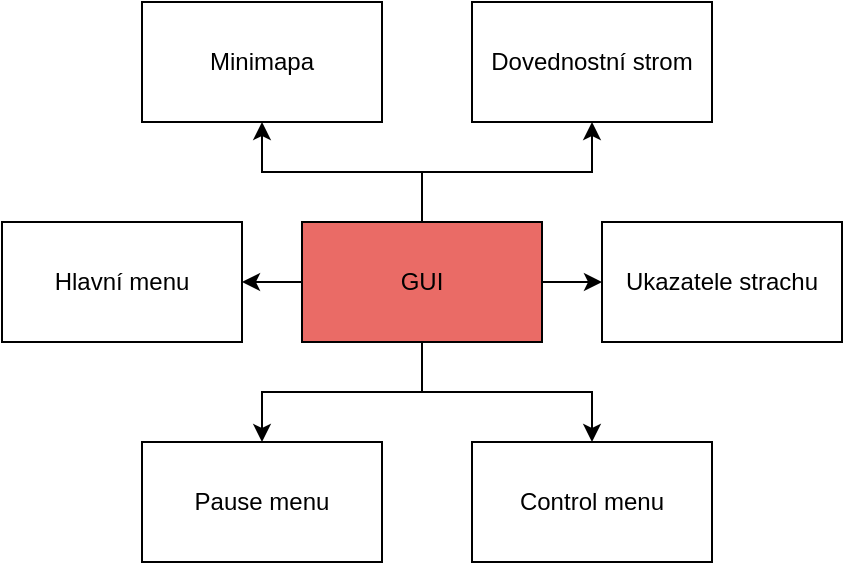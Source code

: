 <mxfile version="24.2.7" type="device">
  <diagram name="Stránka-1" id="dgNCbD_q-P_MrBVbR7Jg">
    <mxGraphModel dx="1674" dy="772" grid="1" gridSize="10" guides="1" tooltips="1" connect="1" arrows="1" fold="1" page="1" pageScale="1" pageWidth="850" pageHeight="1100" math="0" shadow="0">
      <root>
        <mxCell id="0" />
        <mxCell id="1" parent="0" />
        <mxCell id="7FbfTPjdWn3cD7pao0Ze-7" style="edgeStyle=orthogonalEdgeStyle;rounded=0;orthogonalLoop=1;jettySize=auto;html=1;entryX=1;entryY=0.5;entryDx=0;entryDy=0;" parent="1" source="7FbfTPjdWn3cD7pao0Ze-1" target="7FbfTPjdWn3cD7pao0Ze-2" edge="1">
          <mxGeometry relative="1" as="geometry" />
        </mxCell>
        <mxCell id="7FbfTPjdWn3cD7pao0Ze-8" style="edgeStyle=orthogonalEdgeStyle;rounded=0;orthogonalLoop=1;jettySize=auto;html=1;entryX=0.5;entryY=1;entryDx=0;entryDy=0;" parent="1" source="7FbfTPjdWn3cD7pao0Ze-1" target="7FbfTPjdWn3cD7pao0Ze-6" edge="1">
          <mxGeometry relative="1" as="geometry" />
        </mxCell>
        <mxCell id="7FbfTPjdWn3cD7pao0Ze-9" style="edgeStyle=orthogonalEdgeStyle;rounded=0;orthogonalLoop=1;jettySize=auto;html=1;entryX=0;entryY=0.5;entryDx=0;entryDy=0;" parent="1" source="7FbfTPjdWn3cD7pao0Ze-1" target="7FbfTPjdWn3cD7pao0Ze-5" edge="1">
          <mxGeometry relative="1" as="geometry" />
        </mxCell>
        <mxCell id="7FbfTPjdWn3cD7pao0Ze-10" style="edgeStyle=orthogonalEdgeStyle;rounded=0;orthogonalLoop=1;jettySize=auto;html=1;entryX=0.5;entryY=0;entryDx=0;entryDy=0;" parent="1" source="7FbfTPjdWn3cD7pao0Ze-1" target="7FbfTPjdWn3cD7pao0Ze-4" edge="1">
          <mxGeometry relative="1" as="geometry" />
        </mxCell>
        <mxCell id="7FbfTPjdWn3cD7pao0Ze-11" style="edgeStyle=orthogonalEdgeStyle;rounded=0;orthogonalLoop=1;jettySize=auto;html=1;entryX=0.5;entryY=0;entryDx=0;entryDy=0;" parent="1" source="7FbfTPjdWn3cD7pao0Ze-1" target="7FbfTPjdWn3cD7pao0Ze-3" edge="1">
          <mxGeometry relative="1" as="geometry" />
        </mxCell>
        <mxCell id="ZfRheqsRWi35AD3zYSk2-2" style="edgeStyle=orthogonalEdgeStyle;rounded=0;orthogonalLoop=1;jettySize=auto;html=1;entryX=0.5;entryY=1;entryDx=0;entryDy=0;" edge="1" parent="1" source="7FbfTPjdWn3cD7pao0Ze-1" target="ZfRheqsRWi35AD3zYSk2-1">
          <mxGeometry relative="1" as="geometry" />
        </mxCell>
        <mxCell id="7FbfTPjdWn3cD7pao0Ze-1" value="GUI" style="rounded=0;whiteSpace=wrap;html=1;fillColor=#EA6B66;" parent="1" vertex="1">
          <mxGeometry x="340" y="250" width="120" height="60" as="geometry" />
        </mxCell>
        <mxCell id="7FbfTPjdWn3cD7pao0Ze-2" value="Hlavní menu" style="rounded=0;whiteSpace=wrap;html=1;" parent="1" vertex="1">
          <mxGeometry x="190" y="250" width="120" height="60" as="geometry" />
        </mxCell>
        <mxCell id="7FbfTPjdWn3cD7pao0Ze-3" value="Pause menu" style="rounded=0;whiteSpace=wrap;html=1;" parent="1" vertex="1">
          <mxGeometry x="260" y="360" width="120" height="60" as="geometry" />
        </mxCell>
        <mxCell id="7FbfTPjdWn3cD7pao0Ze-4" value="Control menu" style="rounded=0;whiteSpace=wrap;html=1;" parent="1" vertex="1">
          <mxGeometry x="425" y="360" width="120" height="60" as="geometry" />
        </mxCell>
        <mxCell id="7FbfTPjdWn3cD7pao0Ze-5" value="Ukazatele strachu" style="rounded=0;whiteSpace=wrap;html=1;" parent="1" vertex="1">
          <mxGeometry x="490" y="250" width="120" height="60" as="geometry" />
        </mxCell>
        <mxCell id="7FbfTPjdWn3cD7pao0Ze-6" value="Minimapa" style="rounded=0;whiteSpace=wrap;html=1;" parent="1" vertex="1">
          <mxGeometry x="260" y="140" width="120" height="60" as="geometry" />
        </mxCell>
        <mxCell id="ZfRheqsRWi35AD3zYSk2-1" value="Dovednostní strom" style="rounded=0;whiteSpace=wrap;html=1;" vertex="1" parent="1">
          <mxGeometry x="425" y="140" width="120" height="60" as="geometry" />
        </mxCell>
      </root>
    </mxGraphModel>
  </diagram>
</mxfile>
